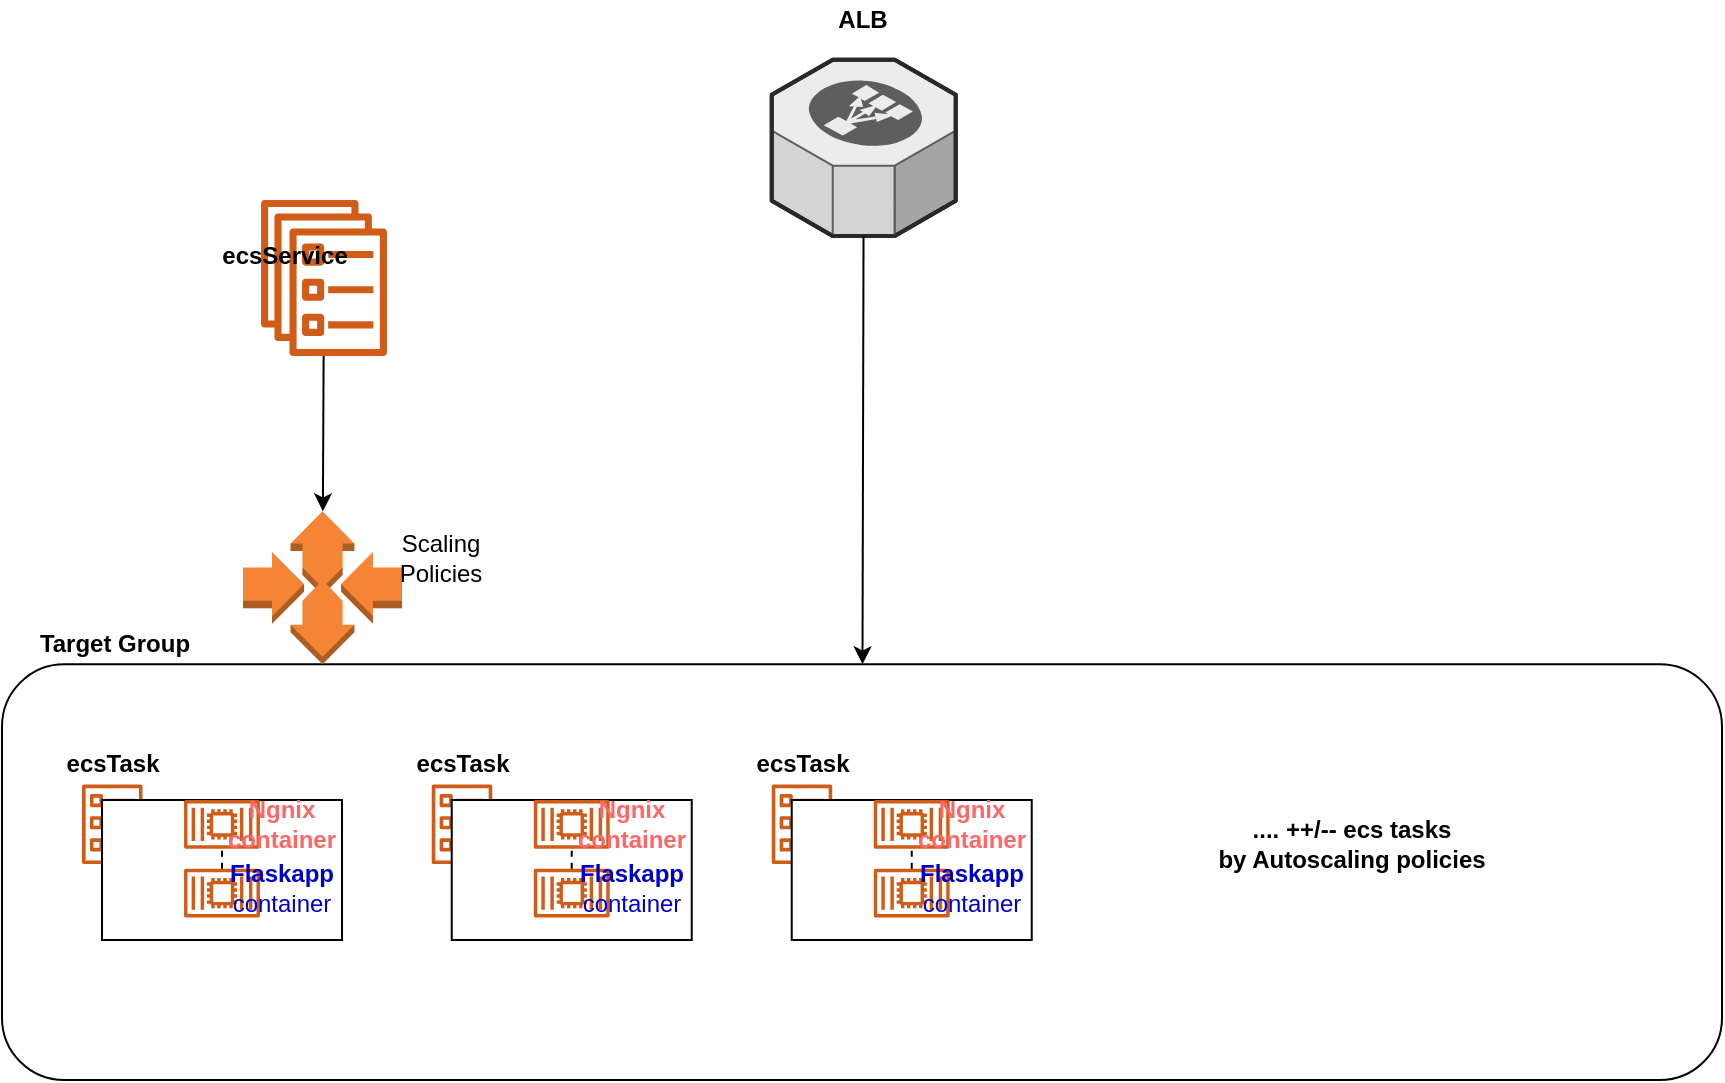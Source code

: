 <mxfile version="12.5.3" type="device"><diagram id="11D9YX9YRYS_K94tVMjb" name="Page-1"><mxGraphModel dx="1422" dy="1922" grid="1" gridSize="10" guides="1" tooltips="1" connect="1" arrows="1" fold="1" page="1" pageScale="1" pageWidth="850" pageHeight="1100" math="0" shadow="0"><root><mxCell id="0"/><mxCell id="1" parent="0"/><mxCell id="nir0c8Xp-VnU-u6EKZ8j-22" value="" style="rounded=1;whiteSpace=wrap;html=1;" vertex="1" parent="1"><mxGeometry x="20" y="142.18" width="860" height="207.82" as="geometry"/></mxCell><mxCell id="nir0c8Xp-VnU-u6EKZ8j-1" value="" style="outlineConnect=0;fontColor=#232F3E;gradientColor=none;fillColor=#D05C17;strokeColor=none;dashed=0;verticalLabelPosition=bottom;verticalAlign=top;align=center;html=1;fontSize=12;fontStyle=0;aspect=fixed;pointerEvents=1;shape=mxgraph.aws4.ecs_task;" vertex="1" parent="1"><mxGeometry x="60" y="202.18" width="30.26" height="40" as="geometry"/></mxCell><mxCell id="nir0c8Xp-VnU-u6EKZ8j-2" value="" style="rounded=0;whiteSpace=wrap;html=1;" vertex="1" parent="1"><mxGeometry x="70" y="210" width="120" height="70" as="geometry"/></mxCell><mxCell id="nir0c8Xp-VnU-u6EKZ8j-3" value="" style="outlineConnect=0;fontColor=#232F3E;gradientColor=none;fillColor=#D05C17;strokeColor=none;dashed=0;verticalLabelPosition=bottom;verticalAlign=top;align=center;html=1;fontSize=12;fontStyle=0;aspect=fixed;pointerEvents=1;shape=mxgraph.aws4.container_2;" vertex="1" parent="1"><mxGeometry x="111" y="210" width="38" height="24.36" as="geometry"/></mxCell><mxCell id="nir0c8Xp-VnU-u6EKZ8j-4" value="" style="outlineConnect=0;fontColor=#232F3E;gradientColor=none;fillColor=#D05C17;strokeColor=none;dashed=0;verticalLabelPosition=bottom;verticalAlign=top;align=center;html=1;fontSize=12;fontStyle=0;aspect=fixed;pointerEvents=1;shape=mxgraph.aws4.container_2;" vertex="1" parent="1"><mxGeometry x="111" y="244.36" width="38" height="24.36" as="geometry"/></mxCell><mxCell id="nir0c8Xp-VnU-u6EKZ8j-5" value="&lt;b&gt;ecsTask&lt;/b&gt;" style="text;html=1;align=center;verticalAlign=middle;resizable=0;points=[];autosize=1;" vertex="1" parent="1"><mxGeometry x="45.13" y="182.18" width="60" height="20" as="geometry"/></mxCell><mxCell id="nir0c8Xp-VnU-u6EKZ8j-6" value="&lt;b&gt;&lt;font color=&quot;#ff6666&quot;&gt;Ngnix&lt;br&gt;container&lt;/font&gt;&lt;/b&gt;" style="text;html=1;strokeColor=none;fillColor=none;align=center;verticalAlign=middle;whiteSpace=wrap;rounded=0;" vertex="1" parent="1"><mxGeometry x="140" y="212.18" width="40" height="20" as="geometry"/></mxCell><mxCell id="nir0c8Xp-VnU-u6EKZ8j-7" value="&lt;font color=&quot;#0000cc&quot;&gt;&lt;b&gt;Flaskapp&lt;br&gt;&lt;/b&gt;container&lt;/font&gt;" style="text;html=1;strokeColor=none;fillColor=none;align=center;verticalAlign=middle;whiteSpace=wrap;rounded=0;" vertex="1" parent="1"><mxGeometry x="140" y="244.36" width="40" height="20" as="geometry"/></mxCell><mxCell id="nir0c8Xp-VnU-u6EKZ8j-8" value="" style="outlineConnect=0;fontColor=#232F3E;gradientColor=none;fillColor=#D05C17;strokeColor=none;dashed=0;verticalLabelPosition=bottom;verticalAlign=top;align=center;html=1;fontSize=12;fontStyle=0;aspect=fixed;pointerEvents=1;shape=mxgraph.aws4.ecs_task;" vertex="1" parent="1"><mxGeometry x="234.87" y="202.18" width="30.26" height="40" as="geometry"/></mxCell><mxCell id="nir0c8Xp-VnU-u6EKZ8j-9" value="" style="rounded=0;whiteSpace=wrap;html=1;" vertex="1" parent="1"><mxGeometry x="244.87" y="210" width="120" height="70" as="geometry"/></mxCell><mxCell id="nir0c8Xp-VnU-u6EKZ8j-10" value="" style="outlineConnect=0;fontColor=#232F3E;gradientColor=none;fillColor=#D05C17;strokeColor=none;dashed=0;verticalLabelPosition=bottom;verticalAlign=top;align=center;html=1;fontSize=12;fontStyle=0;aspect=fixed;pointerEvents=1;shape=mxgraph.aws4.container_2;" vertex="1" parent="1"><mxGeometry x="285.87" y="210" width="38" height="24.36" as="geometry"/></mxCell><mxCell id="nir0c8Xp-VnU-u6EKZ8j-11" value="" style="outlineConnect=0;fontColor=#232F3E;gradientColor=none;fillColor=#D05C17;strokeColor=none;dashed=0;verticalLabelPosition=bottom;verticalAlign=top;align=center;html=1;fontSize=12;fontStyle=0;aspect=fixed;pointerEvents=1;shape=mxgraph.aws4.container_2;" vertex="1" parent="1"><mxGeometry x="285.87" y="244.36" width="38" height="24.36" as="geometry"/></mxCell><mxCell id="nir0c8Xp-VnU-u6EKZ8j-12" value="&lt;b&gt;ecsTask&lt;/b&gt;" style="text;html=1;align=center;verticalAlign=middle;resizable=0;points=[];autosize=1;" vertex="1" parent="1"><mxGeometry x="220" y="182.18" width="60" height="20" as="geometry"/></mxCell><mxCell id="nir0c8Xp-VnU-u6EKZ8j-13" value="&lt;b&gt;&lt;font color=&quot;#ff6666&quot;&gt;Ngnix&lt;br&gt;container&lt;/font&gt;&lt;/b&gt;" style="text;html=1;strokeColor=none;fillColor=none;align=center;verticalAlign=middle;whiteSpace=wrap;rounded=0;" vertex="1" parent="1"><mxGeometry x="314.87" y="212.18" width="40" height="20" as="geometry"/></mxCell><mxCell id="nir0c8Xp-VnU-u6EKZ8j-14" value="&lt;font color=&quot;#0000cc&quot;&gt;&lt;b&gt;Flaskapp&lt;br&gt;&lt;/b&gt;container&lt;/font&gt;" style="text;html=1;strokeColor=none;fillColor=none;align=center;verticalAlign=middle;whiteSpace=wrap;rounded=0;" vertex="1" parent="1"><mxGeometry x="314.87" y="244.36" width="40" height="20" as="geometry"/></mxCell><mxCell id="nir0c8Xp-VnU-u6EKZ8j-15" value="" style="outlineConnect=0;fontColor=#232F3E;gradientColor=none;fillColor=#D05C17;strokeColor=none;dashed=0;verticalLabelPosition=bottom;verticalAlign=top;align=center;html=1;fontSize=12;fontStyle=0;aspect=fixed;pointerEvents=1;shape=mxgraph.aws4.ecs_task;" vertex="1" parent="1"><mxGeometry x="404.87" y="202.18" width="30.26" height="40" as="geometry"/></mxCell><mxCell id="nir0c8Xp-VnU-u6EKZ8j-16" value="" style="rounded=0;whiteSpace=wrap;html=1;" vertex="1" parent="1"><mxGeometry x="414.87" y="210" width="120" height="70" as="geometry"/></mxCell><mxCell id="nir0c8Xp-VnU-u6EKZ8j-17" value="" style="outlineConnect=0;fontColor=#232F3E;gradientColor=none;fillColor=#D05C17;strokeColor=none;dashed=0;verticalLabelPosition=bottom;verticalAlign=top;align=center;html=1;fontSize=12;fontStyle=0;aspect=fixed;pointerEvents=1;shape=mxgraph.aws4.container_2;" vertex="1" parent="1"><mxGeometry x="455.87" y="210" width="38" height="24.36" as="geometry"/></mxCell><mxCell id="nir0c8Xp-VnU-u6EKZ8j-18" value="" style="outlineConnect=0;fontColor=#232F3E;gradientColor=none;fillColor=#D05C17;strokeColor=none;dashed=0;verticalLabelPosition=bottom;verticalAlign=top;align=center;html=1;fontSize=12;fontStyle=0;aspect=fixed;pointerEvents=1;shape=mxgraph.aws4.container_2;" vertex="1" parent="1"><mxGeometry x="455.87" y="244.36" width="38" height="24.36" as="geometry"/></mxCell><mxCell id="nir0c8Xp-VnU-u6EKZ8j-19" value="&lt;b&gt;ecsTask&lt;/b&gt;" style="text;html=1;align=center;verticalAlign=middle;resizable=0;points=[];autosize=1;" vertex="1" parent="1"><mxGeometry x="390" y="182.18" width="60" height="20" as="geometry"/></mxCell><mxCell id="nir0c8Xp-VnU-u6EKZ8j-20" value="&lt;b&gt;&lt;font color=&quot;#ff6666&quot;&gt;Ngnix&lt;br&gt;container&lt;/font&gt;&lt;/b&gt;" style="text;html=1;strokeColor=none;fillColor=none;align=center;verticalAlign=middle;whiteSpace=wrap;rounded=0;" vertex="1" parent="1"><mxGeometry x="484.87" y="212.18" width="40" height="20" as="geometry"/></mxCell><mxCell id="nir0c8Xp-VnU-u6EKZ8j-21" value="&lt;font color=&quot;#0000cc&quot;&gt;&lt;b&gt;Flaskapp&lt;br&gt;&lt;/b&gt;container&lt;/font&gt;" style="text;html=1;strokeColor=none;fillColor=none;align=center;verticalAlign=middle;whiteSpace=wrap;rounded=0;" vertex="1" parent="1"><mxGeometry x="484.87" y="244.36" width="40" height="20" as="geometry"/></mxCell><mxCell id="nir0c8Xp-VnU-u6EKZ8j-23" value="" style="verticalLabelPosition=bottom;html=1;verticalAlign=top;strokeWidth=1;align=center;outlineConnect=0;dashed=0;outlineConnect=0;shape=mxgraph.aws3d.elasticLoadBalancing;fillColor=#ECECEC;strokeColor=#5E5E5E;aspect=fixed;" vertex="1" parent="1"><mxGeometry x="404.87" y="-160.17" width="92" height="88.17" as="geometry"/></mxCell><mxCell id="nir0c8Xp-VnU-u6EKZ8j-24" value="" style="outlineConnect=0;dashed=0;verticalLabelPosition=bottom;verticalAlign=top;align=center;html=1;shape=mxgraph.aws3.auto_scaling;fillColor=#F58534;gradientColor=none;" vertex="1" parent="1"><mxGeometry x="140.5" y="65.68" width="79.5" height="76.5" as="geometry"/></mxCell><mxCell id="nir0c8Xp-VnU-u6EKZ8j-25" value="" style="outlineConnect=0;fontColor=#232F3E;gradientColor=none;fillColor=#D05C17;strokeColor=none;dashed=0;verticalLabelPosition=bottom;verticalAlign=top;align=center;html=1;fontSize=12;fontStyle=0;aspect=fixed;pointerEvents=1;shape=mxgraph.aws4.ecs_service;" vertex="1" parent="1"><mxGeometry x="149" y="-90" width="64" height="78" as="geometry"/></mxCell><mxCell id="nir0c8Xp-VnU-u6EKZ8j-27" value="" style="endArrow=classic;html=1;" edge="1" parent="1" source="nir0c8Xp-VnU-u6EKZ8j-23" target="nir0c8Xp-VnU-u6EKZ8j-22"><mxGeometry width="50" height="50" relative="1" as="geometry"><mxPoint x="20" y="420" as="sourcePoint"/><mxPoint x="70" y="370" as="targetPoint"/></mxGeometry></mxCell><mxCell id="nir0c8Xp-VnU-u6EKZ8j-28" value="&lt;b&gt;.... ++/-- ecs tasks&lt;br&gt;by Autoscaling policies&lt;br&gt;&lt;/b&gt;" style="text;html=1;strokeColor=none;fillColor=none;align=center;verticalAlign=middle;whiteSpace=wrap;rounded=0;" vertex="1" parent="1"><mxGeometry x="580" y="222" width="230" height="20" as="geometry"/></mxCell><mxCell id="nir0c8Xp-VnU-u6EKZ8j-29" value="&lt;b&gt;ecsService&lt;/b&gt;" style="text;html=1;align=center;verticalAlign=middle;resizable=0;points=[];autosize=1;" vertex="1" parent="1"><mxGeometry x="121" y="-72" width="80" height="20" as="geometry"/></mxCell><mxCell id="nir0c8Xp-VnU-u6EKZ8j-30" value="&lt;b&gt;ALB&lt;/b&gt;" style="text;html=1;align=center;verticalAlign=middle;resizable=0;points=[];autosize=1;" vertex="1" parent="1"><mxGeometry x="430" y="-190" width="40" height="20" as="geometry"/></mxCell><mxCell id="nir0c8Xp-VnU-u6EKZ8j-31" value="" style="endArrow=none;dashed=1;html=1;" edge="1" parent="1" source="nir0c8Xp-VnU-u6EKZ8j-4" target="nir0c8Xp-VnU-u6EKZ8j-3"><mxGeometry width="50" height="50" relative="1" as="geometry"><mxPoint x="20" y="420" as="sourcePoint"/><mxPoint x="70" y="370" as="targetPoint"/></mxGeometry></mxCell><mxCell id="nir0c8Xp-VnU-u6EKZ8j-32" value="" style="endArrow=none;dashed=1;html=1;" edge="1" parent="1" source="nir0c8Xp-VnU-u6EKZ8j-11" target="nir0c8Xp-VnU-u6EKZ8j-10"><mxGeometry width="50" height="50" relative="1" as="geometry"><mxPoint x="210" y="450" as="sourcePoint"/><mxPoint x="210" y="439.955" as="targetPoint"/></mxGeometry></mxCell><mxCell id="nir0c8Xp-VnU-u6EKZ8j-33" value="" style="endArrow=none;dashed=1;html=1;" edge="1" parent="1" source="nir0c8Xp-VnU-u6EKZ8j-18" target="nir0c8Xp-VnU-u6EKZ8j-17"><mxGeometry width="50" height="50" relative="1" as="geometry"><mxPoint x="280" y="450" as="sourcePoint"/><mxPoint x="280" y="439.955" as="targetPoint"/></mxGeometry></mxCell><mxCell id="nir0c8Xp-VnU-u6EKZ8j-34" value="" style="endArrow=classic;html=1;" edge="1" parent="1" source="nir0c8Xp-VnU-u6EKZ8j-25" target="nir0c8Xp-VnU-u6EKZ8j-24"><mxGeometry width="50" height="50" relative="1" as="geometry"><mxPoint x="20" y="420" as="sourcePoint"/><mxPoint x="70" y="370" as="targetPoint"/></mxGeometry></mxCell><mxCell id="nir0c8Xp-VnU-u6EKZ8j-35" value="&lt;b&gt;Target Group&lt;/b&gt;" style="text;html=1;align=center;verticalAlign=middle;resizable=0;points=[];autosize=1;" vertex="1" parent="1"><mxGeometry x="31" y="122.18" width="90" height="20" as="geometry"/></mxCell><mxCell id="nir0c8Xp-VnU-u6EKZ8j-36" value="Scaling&lt;br&gt;Policies" style="text;html=1;align=center;verticalAlign=middle;resizable=0;points=[];autosize=1;" vertex="1" parent="1"><mxGeometry x="209" y="74" width="60" height="30" as="geometry"/></mxCell></root></mxGraphModel></diagram></mxfile>